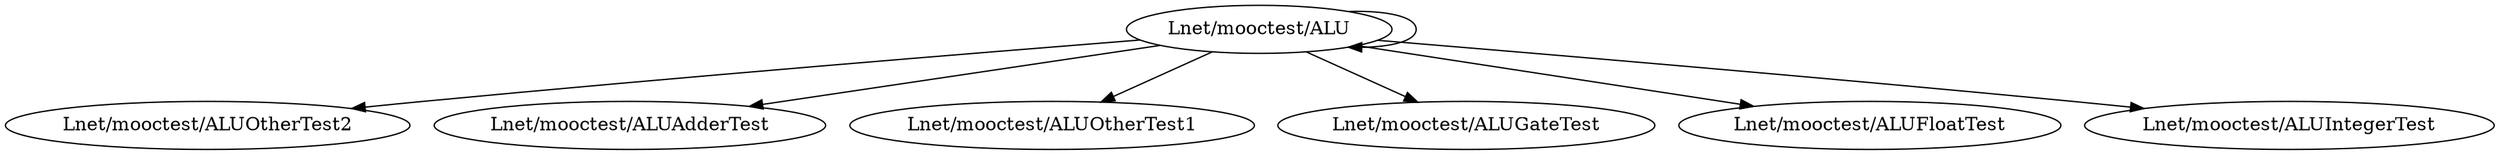 digraph g {
	"Lnet/mooctest/ALU" -> "Lnet/mooctest/ALUOtherTest2";
	"Lnet/mooctest/ALU" -> "Lnet/mooctest/ALUAdderTest";
	"Lnet/mooctest/ALU" -> "Lnet/mooctest/ALUOtherTest1";
	"Lnet/mooctest/ALU" -> "Lnet/mooctest/ALUGateTest";
	"Lnet/mooctest/ALU" -> "Lnet/mooctest/ALUFloatTest";
	"Lnet/mooctest/ALU" -> "Lnet/mooctest/ALU";
	"Lnet/mooctest/ALU" -> "Lnet/mooctest/ALUIntegerTest";
}